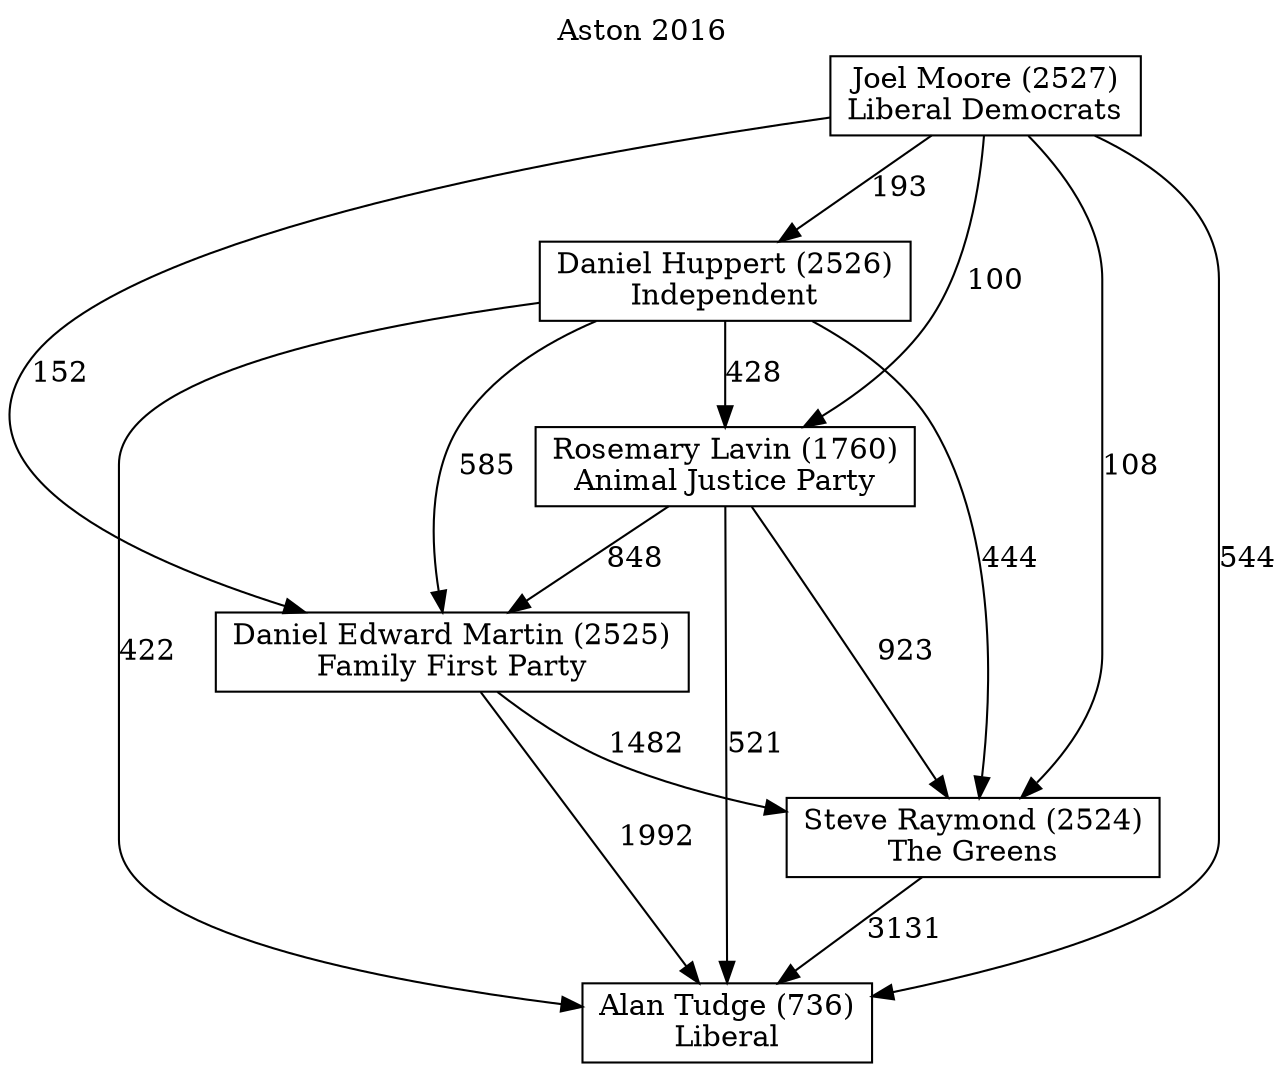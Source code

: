 // House preference flow
digraph "Alan Tudge (736)_Aston_2016" {
	graph [label="Aston 2016" labelloc=t mclimit=10]
	node [shape=box]
	"Daniel Edward Martin (2525)" [label="Daniel Edward Martin (2525)
Family First Party"]
	"Steve Raymond (2524)" [label="Steve Raymond (2524)
The Greens"]
	"Daniel Huppert (2526)" [label="Daniel Huppert (2526)
Independent"]
	"Rosemary Lavin (1760)" [label="Rosemary Lavin (1760)
Animal Justice Party"]
	"Alan Tudge (736)" [label="Alan Tudge (736)
Liberal"]
	"Joel Moore (2527)" [label="Joel Moore (2527)
Liberal Democrats"]
	"Joel Moore (2527)" -> "Alan Tudge (736)" [label=544]
	"Joel Moore (2527)" -> "Daniel Edward Martin (2525)" [label=152]
	"Daniel Edward Martin (2525)" -> "Alan Tudge (736)" [label=1992]
	"Rosemary Lavin (1760)" -> "Daniel Edward Martin (2525)" [label=848]
	"Daniel Huppert (2526)" -> "Steve Raymond (2524)" [label=444]
	"Joel Moore (2527)" -> "Daniel Huppert (2526)" [label=193]
	"Daniel Huppert (2526)" -> "Rosemary Lavin (1760)" [label=428]
	"Daniel Edward Martin (2525)" -> "Steve Raymond (2524)" [label=1482]
	"Daniel Huppert (2526)" -> "Daniel Edward Martin (2525)" [label=585]
	"Joel Moore (2527)" -> "Steve Raymond (2524)" [label=108]
	"Joel Moore (2527)" -> "Rosemary Lavin (1760)" [label=100]
	"Steve Raymond (2524)" -> "Alan Tudge (736)" [label=3131]
	"Daniel Huppert (2526)" -> "Alan Tudge (736)" [label=422]
	"Rosemary Lavin (1760)" -> "Alan Tudge (736)" [label=521]
	"Rosemary Lavin (1760)" -> "Steve Raymond (2524)" [label=923]
}
